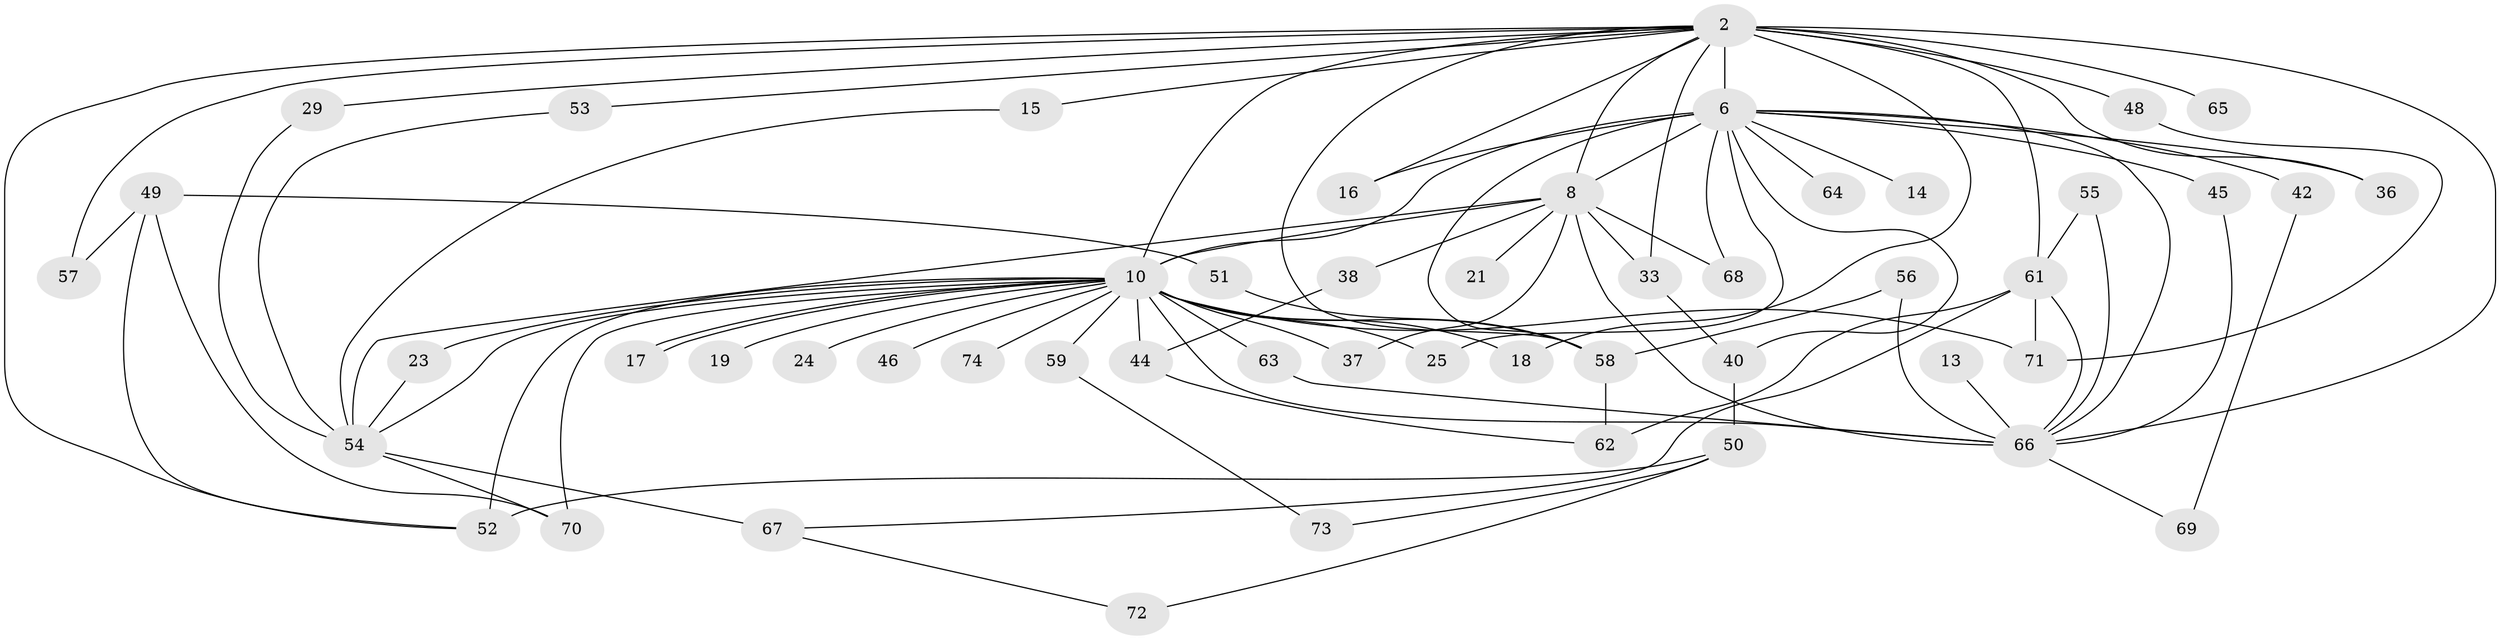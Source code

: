 // original degree distribution, {16: 0.013513513513513514, 21: 0.013513513513513514, 24: 0.013513513513513514, 14: 0.05405405405405406, 18: 0.013513513513513514, 13: 0.013513513513513514, 23: 0.013513513513513514, 3: 0.20270270270270271, 10: 0.013513513513513514, 2: 0.5405405405405406, 8: 0.013513513513513514, 4: 0.05405405405405406, 5: 0.02702702702702703, 6: 0.013513513513513514}
// Generated by graph-tools (version 1.1) at 2025/46/03/04/25 21:46:48]
// undirected, 51 vertices, 92 edges
graph export_dot {
graph [start="1"]
  node [color=gray90,style=filled];
  2 [super="+1"];
  6 [super="+5"];
  8 [super="+4"];
  10 [super="+3"];
  13;
  14;
  15;
  16;
  17;
  18;
  19;
  21;
  23;
  24;
  25 [super="+20"];
  29;
  33;
  36;
  37;
  38;
  40;
  42;
  44 [super="+28"];
  45;
  46 [super="+11"];
  48;
  49;
  50 [super="+43"];
  51;
  52 [super="+34"];
  53;
  54 [super="+39"];
  55;
  56;
  57;
  58 [super="+35"];
  59;
  61 [super="+26+41"];
  62 [super="+30"];
  63;
  64;
  65;
  66 [super="+32+9"];
  67 [super="+60"];
  68;
  69;
  70 [super="+27"];
  71 [super="+47"];
  72;
  73;
  74;
  2 -- 6 [weight=4];
  2 -- 8 [weight=4];
  2 -- 10 [weight=4];
  2 -- 15;
  2 -- 16;
  2 -- 29;
  2 -- 36;
  2 -- 48 [weight=2];
  2 -- 53;
  2 -- 57;
  2 -- 65 [weight=2];
  2 -- 33;
  2 -- 66 [weight=5];
  2 -- 18;
  2 -- 52;
  2 -- 61 [weight=4];
  2 -- 58;
  6 -- 8 [weight=4];
  6 -- 10 [weight=4];
  6 -- 14 [weight=2];
  6 -- 16;
  6 -- 25 [weight=2];
  6 -- 36;
  6 -- 40;
  6 -- 42 [weight=2];
  6 -- 45;
  6 -- 64 [weight=2];
  6 -- 68;
  6 -- 66 [weight=4];
  6 -- 58;
  8 -- 10 [weight=4];
  8 -- 21 [weight=2];
  8 -- 33;
  8 -- 68;
  8 -- 37;
  8 -- 38;
  8 -- 54 [weight=3];
  8 -- 66 [weight=5];
  10 -- 17;
  10 -- 17;
  10 -- 19 [weight=2];
  10 -- 23;
  10 -- 24 [weight=2];
  10 -- 37;
  10 -- 44 [weight=3];
  10 -- 46 [weight=3];
  10 -- 59 [weight=2];
  10 -- 74 [weight=2];
  10 -- 70 [weight=2];
  10 -- 18;
  10 -- 52 [weight=3];
  10 -- 58;
  10 -- 63;
  10 -- 25;
  10 -- 54;
  10 -- 66 [weight=4];
  10 -- 71;
  13 -- 66 [weight=2];
  15 -- 54;
  23 -- 54;
  29 -- 54;
  33 -- 40;
  38 -- 44;
  40 -- 50;
  42 -- 69;
  44 -- 62;
  45 -- 66;
  48 -- 71;
  49 -- 51;
  49 -- 57;
  49 -- 70;
  49 -- 52;
  50 -- 72;
  50 -- 73;
  50 -- 52 [weight=2];
  51 -- 58;
  53 -- 54;
  54 -- 67 [weight=2];
  54 -- 70;
  55 -- 61;
  55 -- 66;
  56 -- 66;
  56 -- 58;
  58 -- 62;
  59 -- 73;
  61 -- 67;
  61 -- 66;
  61 -- 62;
  61 -- 71;
  63 -- 66;
  66 -- 69;
  67 -- 72;
}

